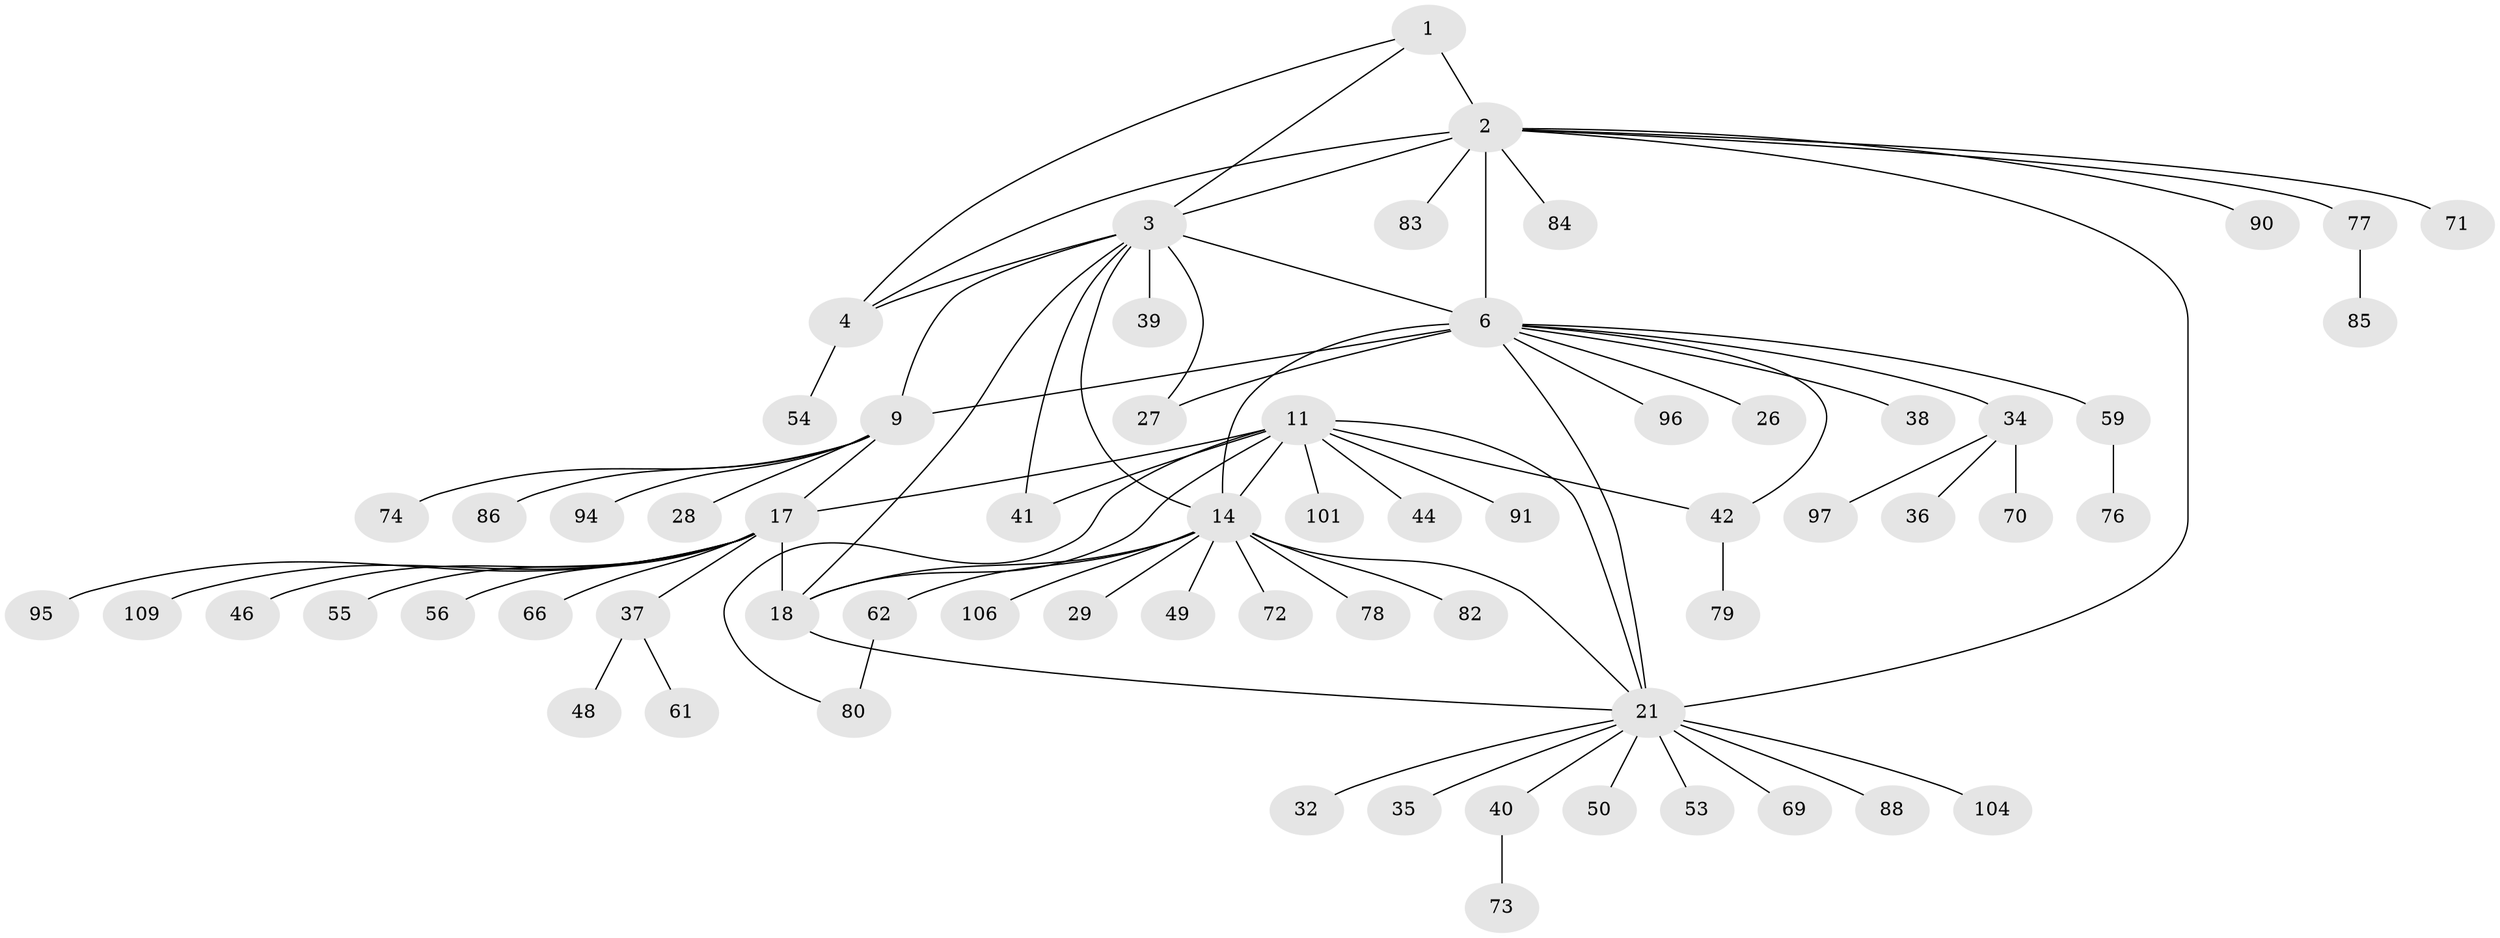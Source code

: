 // original degree distribution, {4: 0.027522935779816515, 11: 0.045871559633027525, 5: 0.045871559633027525, 7: 0.05504587155963303, 6: 0.01834862385321101, 10: 0.01834862385321101, 12: 0.009174311926605505, 13: 0.009174311926605505, 9: 0.009174311926605505, 1: 0.5779816513761468, 2: 0.13761467889908258, 3: 0.045871559633027525}
// Generated by graph-tools (version 1.1) at 2025/19/03/04/25 18:19:39]
// undirected, 65 vertices, 82 edges
graph export_dot {
graph [start="1"]
  node [color=gray90,style=filled];
  1;
  2 [super="+87+103+5"];
  3;
  4;
  6 [super="+7+100+8+25"];
  9 [super="+10"];
  11 [super="+16+12+45+99"];
  14 [super="+60+15+33"];
  17 [super="+107+20+43"];
  18 [super="+19+31"];
  21 [super="+22+58+30+23+24+51"];
  26;
  27;
  28;
  29;
  32;
  34 [super="+68"];
  35;
  36;
  37;
  38;
  39;
  40;
  41;
  42 [super="+81"];
  44;
  46;
  48 [super="+89"];
  49;
  50;
  53;
  54;
  55;
  56;
  59;
  61;
  62 [super="+102"];
  66;
  69;
  70;
  71;
  72;
  73;
  74;
  76;
  77;
  78 [super="+92"];
  79;
  80;
  82;
  83;
  84;
  85;
  86;
  88;
  90;
  91;
  94;
  95;
  96;
  97;
  101;
  104;
  106;
  109;
  1 -- 2 [weight=2];
  1 -- 3;
  1 -- 4;
  2 -- 3 [weight=2];
  2 -- 4 [weight=2];
  2 -- 71;
  2 -- 77;
  2 -- 83;
  2 -- 90;
  2 -- 21 [weight=2];
  2 -- 84;
  2 -- 6 [weight=2];
  3 -- 4;
  3 -- 27;
  3 -- 39;
  3 -- 41;
  3 -- 18;
  3 -- 9;
  3 -- 6;
  3 -- 14;
  4 -- 54;
  6 -- 9 [weight=6];
  6 -- 14;
  6 -- 26;
  6 -- 34;
  6 -- 38;
  6 -- 59;
  6 -- 96;
  6 -- 27;
  6 -- 21 [weight=4];
  6 -- 42;
  9 -- 74;
  9 -- 86;
  9 -- 28;
  9 -- 94;
  9 -- 17;
  11 -- 14 [weight=6];
  11 -- 41;
  11 -- 91;
  11 -- 101;
  11 -- 80;
  11 -- 17 [weight=2];
  11 -- 18 [weight=2];
  11 -- 42;
  11 -- 44;
  11 -- 21;
  14 -- 18;
  14 -- 106;
  14 -- 72;
  14 -- 78;
  14 -- 49;
  14 -- 82;
  14 -- 21;
  14 -- 29;
  14 -- 62;
  17 -- 18 [weight=4];
  17 -- 37;
  17 -- 46;
  17 -- 55;
  17 -- 56;
  17 -- 66;
  17 -- 95;
  17 -- 109;
  18 -- 21;
  21 -- 40;
  21 -- 88;
  21 -- 50;
  21 -- 69;
  21 -- 53;
  21 -- 32;
  21 -- 35;
  21 -- 104;
  34 -- 36;
  34 -- 97;
  34 -- 70;
  37 -- 48;
  37 -- 61;
  40 -- 73;
  42 -- 79;
  59 -- 76;
  62 -- 80;
  77 -- 85;
}
